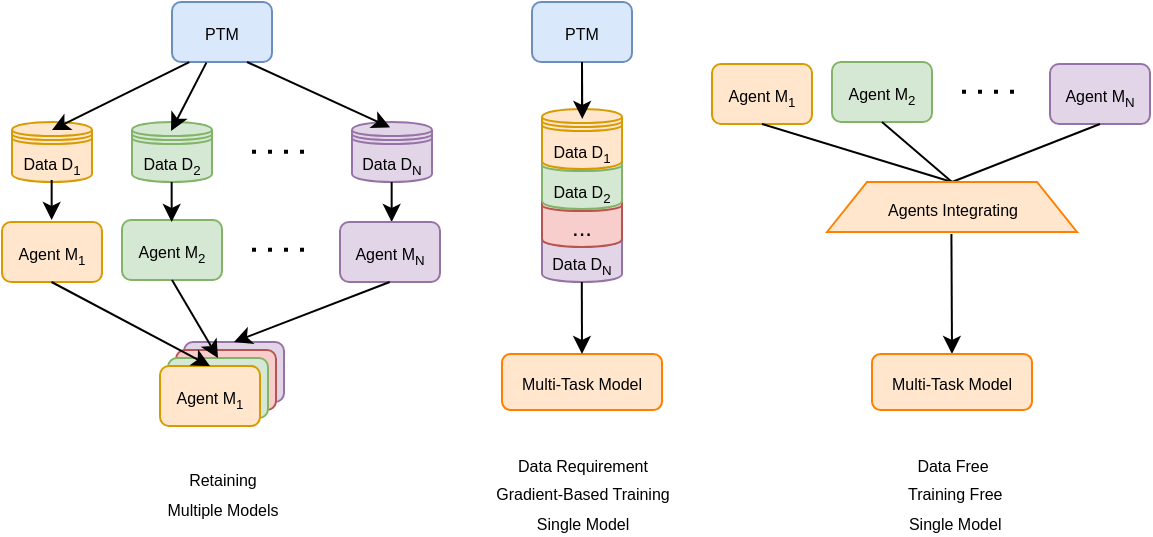 <mxfile version="24.7.17">
  <diagram name="第 1 页" id="HCUVQpsvBnsszOfaJM8N">
    <mxGraphModel dx="722" dy="429" grid="1" gridSize="10" guides="1" tooltips="1" connect="1" arrows="1" fold="1" page="1" pageScale="1" pageWidth="827" pageHeight="1169" math="0" shadow="0">
      <root>
        <mxCell id="0" />
        <mxCell id="1" parent="0" />
        <mxCell id="VpYt9LzkhfkG9tVjbVdd-90" value="" style="rounded=1;whiteSpace=wrap;html=1;fillColor=#e1d5e7;strokeColor=#9673a6;" vertex="1" parent="1">
          <mxGeometry x="286" y="630" width="50" height="30" as="geometry" />
        </mxCell>
        <mxCell id="VpYt9LzkhfkG9tVjbVdd-91" value="" style="rounded=1;whiteSpace=wrap;html=1;fillColor=#f8cecc;strokeColor=#b85450;" vertex="1" parent="1">
          <mxGeometry x="282" y="634" width="50" height="30" as="geometry" />
        </mxCell>
        <mxCell id="VpYt9LzkhfkG9tVjbVdd-50" value="&lt;font style=&quot;font-size: 8px;&quot;&gt;Data D&lt;sub&gt;N&lt;/sub&gt;&lt;/font&gt;" style="shape=datastore;whiteSpace=wrap;html=1;align=center;fillColor=#e1d5e7;strokeColor=#9673a6;" vertex="1" parent="1">
          <mxGeometry x="465" y="571" width="40" height="29" as="geometry" />
        </mxCell>
        <mxCell id="VpYt9LzkhfkG9tVjbVdd-1" value="&lt;font style=&quot;font-size: 8px;&quot;&gt;PTM&lt;/font&gt;" style="rounded=1;whiteSpace=wrap;html=1;fillColor=#dae8fc;strokeColor=#6c8ebf;" vertex="1" parent="1">
          <mxGeometry x="280" y="460" width="50" height="30" as="geometry" />
        </mxCell>
        <mxCell id="VpYt9LzkhfkG9tVjbVdd-3" value="&lt;font style=&quot;font-size: 8px;&quot;&gt;Data D&lt;sub&gt;1&lt;/sub&gt;&lt;/font&gt;" style="shape=datastore;whiteSpace=wrap;html=1;align=center;fillColor=#ffe6cc;strokeColor=#d79b00;" vertex="1" parent="1">
          <mxGeometry x="200" y="520" width="40" height="30" as="geometry" />
        </mxCell>
        <mxCell id="VpYt9LzkhfkG9tVjbVdd-7" value="" style="endArrow=none;dashed=1;html=1;dashPattern=1 3;strokeWidth=2;rounded=0;" edge="1" parent="1">
          <mxGeometry width="50" height="50" relative="1" as="geometry">
            <mxPoint x="320" y="534.83" as="sourcePoint" />
            <mxPoint x="350" y="534.83" as="targetPoint" />
          </mxGeometry>
        </mxCell>
        <mxCell id="VpYt9LzkhfkG9tVjbVdd-9" value="" style="endArrow=classic;html=1;rounded=0;exitX=0.173;exitY=1.003;exitDx=0;exitDy=0;exitPerimeter=0;" edge="1" parent="1" source="VpYt9LzkhfkG9tVjbVdd-1">
          <mxGeometry width="50" height="50" relative="1" as="geometry">
            <mxPoint x="260" y="490" as="sourcePoint" />
            <mxPoint x="220" y="524" as="targetPoint" />
          </mxGeometry>
        </mxCell>
        <mxCell id="VpYt9LzkhfkG9tVjbVdd-11" value="&lt;font style=&quot;font-size: 8px;&quot;&gt;Data D&lt;sub&gt;2&lt;/sub&gt;&lt;/font&gt;" style="shape=datastore;whiteSpace=wrap;html=1;align=center;fillColor=#d5e8d4;strokeColor=#82b366;" vertex="1" parent="1">
          <mxGeometry x="260" y="520" width="40" height="30" as="geometry" />
        </mxCell>
        <mxCell id="VpYt9LzkhfkG9tVjbVdd-12" value="&lt;font style=&quot;font-size: 8px;&quot;&gt;Data D&lt;sub&gt;N&lt;/sub&gt;&lt;/font&gt;" style="shape=datastore;whiteSpace=wrap;html=1;align=center;fillColor=#e1d5e7;strokeColor=#9673a6;" vertex="1" parent="1">
          <mxGeometry x="370" y="520" width="40" height="30" as="geometry" />
        </mxCell>
        <mxCell id="VpYt9LzkhfkG9tVjbVdd-14" value="" style="endArrow=classic;html=1;rounded=0;exitX=0.75;exitY=1;exitDx=0;exitDy=0;entryX=0.476;entryY=0.089;entryDx=0;entryDy=0;entryPerimeter=0;" edge="1" parent="1" source="VpYt9LzkhfkG9tVjbVdd-1" target="VpYt9LzkhfkG9tVjbVdd-12">
          <mxGeometry width="50" height="50" relative="1" as="geometry">
            <mxPoint x="320" y="490" as="sourcePoint" />
            <mxPoint x="390" y="520" as="targetPoint" />
          </mxGeometry>
        </mxCell>
        <mxCell id="VpYt9LzkhfkG9tVjbVdd-19" value="&lt;font style=&quot;font-size: 8px;&quot;&gt;Agent M&lt;sub&gt;1&lt;/sub&gt;&lt;/font&gt;" style="rounded=1;whiteSpace=wrap;html=1;fillColor=#ffe6cc;strokeColor=#d79b00;gradientColor=none;" vertex="1" parent="1">
          <mxGeometry x="195" y="570" width="50" height="30" as="geometry" />
        </mxCell>
        <mxCell id="VpYt9LzkhfkG9tVjbVdd-20" value="&lt;font style=&quot;font-size: 8px;&quot;&gt;Agent M&lt;sub&gt;2&lt;/sub&gt;&lt;/font&gt;" style="rounded=1;whiteSpace=wrap;html=1;fillColor=#d5e8d4;strokeColor=#82b366;" vertex="1" parent="1">
          <mxGeometry x="255" y="569" width="50" height="30" as="geometry" />
        </mxCell>
        <mxCell id="VpYt9LzkhfkG9tVjbVdd-22" value="" style="endArrow=classic;html=1;rounded=0;" edge="1" parent="1">
          <mxGeometry width="50" height="50" relative="1" as="geometry">
            <mxPoint x="219.83" y="549" as="sourcePoint" />
            <mxPoint x="219.83" y="569" as="targetPoint" />
          </mxGeometry>
        </mxCell>
        <mxCell id="VpYt9LzkhfkG9tVjbVdd-23" value="" style="endArrow=classic;html=1;rounded=0;" edge="1" parent="1">
          <mxGeometry width="50" height="50" relative="1" as="geometry">
            <mxPoint x="279.83" y="550" as="sourcePoint" />
            <mxPoint x="279.83" y="570" as="targetPoint" />
          </mxGeometry>
        </mxCell>
        <mxCell id="VpYt9LzkhfkG9tVjbVdd-24" value="" style="endArrow=classic;html=1;rounded=0;" edge="1" parent="1">
          <mxGeometry width="50" height="50" relative="1" as="geometry">
            <mxPoint x="389.83" y="550" as="sourcePoint" />
            <mxPoint x="389.83" y="570" as="targetPoint" />
          </mxGeometry>
        </mxCell>
        <mxCell id="VpYt9LzkhfkG9tVjbVdd-25" value="" style="endArrow=none;dashed=1;html=1;dashPattern=1 3;strokeWidth=2;rounded=0;" edge="1" parent="1">
          <mxGeometry width="50" height="50" relative="1" as="geometry">
            <mxPoint x="320" y="583.83" as="sourcePoint" />
            <mxPoint x="350" y="583.83" as="targetPoint" />
          </mxGeometry>
        </mxCell>
        <mxCell id="VpYt9LzkhfkG9tVjbVdd-26" value="&lt;font style=&quot;font-size: 8px;&quot;&gt;Agent M&lt;sub&gt;N&lt;/sub&gt;&lt;/font&gt;" style="rounded=1;whiteSpace=wrap;html=1;fillColor=#e1d5e7;strokeColor=#9673a6;" vertex="1" parent="1">
          <mxGeometry x="364" y="570" width="50" height="30" as="geometry" />
        </mxCell>
        <mxCell id="VpYt9LzkhfkG9tVjbVdd-10" value="" style="endArrow=classic;html=1;rounded=0;exitX=0.344;exitY=1.011;exitDx=0;exitDy=0;exitPerimeter=0;entryX=0.488;entryY=0.15;entryDx=0;entryDy=0;entryPerimeter=0;" edge="1" parent="1" source="VpYt9LzkhfkG9tVjbVdd-1" target="VpYt9LzkhfkG9tVjbVdd-11">
          <mxGeometry width="50" height="50" relative="1" as="geometry">
            <mxPoint x="310" y="490" as="sourcePoint" />
            <mxPoint x="280" y="520" as="targetPoint" />
          </mxGeometry>
        </mxCell>
        <mxCell id="VpYt9LzkhfkG9tVjbVdd-55" value="" style="edgeStyle=orthogonalEdgeStyle;rounded=0;orthogonalLoop=1;jettySize=auto;html=1;" edge="1" parent="1" source="VpYt9LzkhfkG9tVjbVdd-43" target="VpYt9LzkhfkG9tVjbVdd-49">
          <mxGeometry relative="1" as="geometry" />
        </mxCell>
        <mxCell id="VpYt9LzkhfkG9tVjbVdd-43" value="&lt;font style=&quot;font-size: 8px;&quot;&gt;PTM&lt;/font&gt;" style="rounded=1;whiteSpace=wrap;html=1;fillColor=#dae8fc;strokeColor=#6c8ebf;" vertex="1" parent="1">
          <mxGeometry x="460" y="460" width="50" height="30" as="geometry" />
        </mxCell>
        <mxCell id="VpYt9LzkhfkG9tVjbVdd-51" value="..." style="shape=datastore;whiteSpace=wrap;html=1;align=center;fillColor=#f8cecc;strokeColor=#b85450;" vertex="1" parent="1">
          <mxGeometry x="465" y="553.5" width="40" height="29" as="geometry" />
        </mxCell>
        <mxCell id="VpYt9LzkhfkG9tVjbVdd-49" value="&lt;font style=&quot;font-size: 8px;&quot;&gt;Data D&lt;sub&gt;2&lt;/sub&gt;&lt;/font&gt;" style="shape=datastore;whiteSpace=wrap;html=1;align=center;fillColor=#d5e8d4;strokeColor=#82b366;" vertex="1" parent="1">
          <mxGeometry x="465" y="533.5" width="40" height="30" as="geometry" />
        </mxCell>
        <mxCell id="VpYt9LzkhfkG9tVjbVdd-48" value="&lt;font style=&quot;font-size: 8px;&quot;&gt;Data D&lt;sub&gt;1&lt;/sub&gt;&lt;/font&gt;" style="shape=datastore;whiteSpace=wrap;html=1;align=center;fillColor=#ffe6cc;strokeColor=#d79b00;" vertex="1" parent="1">
          <mxGeometry x="465" y="513.5" width="40" height="30" as="geometry" />
        </mxCell>
        <mxCell id="VpYt9LzkhfkG9tVjbVdd-52" value="" style="endArrow=classic;html=1;rounded=0;exitX=0.5;exitY=1;exitDx=0;exitDy=0;entryX=0.503;entryY=0.165;entryDx=0;entryDy=0;entryPerimeter=0;" edge="1" parent="1" source="VpYt9LzkhfkG9tVjbVdd-43" target="VpYt9LzkhfkG9tVjbVdd-48">
          <mxGeometry width="50" height="50" relative="1" as="geometry">
            <mxPoint x="489" y="530" as="sourcePoint" />
            <mxPoint x="485" y="510" as="targetPoint" />
          </mxGeometry>
        </mxCell>
        <mxCell id="VpYt9LzkhfkG9tVjbVdd-69" value="&lt;font style=&quot;font-size: 8px;&quot;&gt;Agent M&lt;sub&gt;1&lt;/sub&gt;&lt;/font&gt;" style="rounded=1;whiteSpace=wrap;html=1;fillColor=#ffe6cc;strokeColor=#d79b00;gradientColor=none;" vertex="1" parent="1">
          <mxGeometry x="550" y="491" width="50" height="30" as="geometry" />
        </mxCell>
        <mxCell id="VpYt9LzkhfkG9tVjbVdd-70" value="&lt;font style=&quot;font-size: 8px;&quot;&gt;Agent M&lt;sub&gt;2&lt;/sub&gt;&lt;/font&gt;" style="rounded=1;whiteSpace=wrap;html=1;fillColor=#d5e8d4;strokeColor=#82b366;" vertex="1" parent="1">
          <mxGeometry x="610" y="490" width="50" height="30" as="geometry" />
        </mxCell>
        <mxCell id="VpYt9LzkhfkG9tVjbVdd-71" value="" style="endArrow=none;dashed=1;html=1;dashPattern=1 3;strokeWidth=2;rounded=0;" edge="1" parent="1">
          <mxGeometry width="50" height="50" relative="1" as="geometry">
            <mxPoint x="675" y="504.83" as="sourcePoint" />
            <mxPoint x="705" y="504.83" as="targetPoint" />
          </mxGeometry>
        </mxCell>
        <mxCell id="VpYt9LzkhfkG9tVjbVdd-72" value="&lt;font style=&quot;font-size: 8px;&quot;&gt;Agent M&lt;sub&gt;N&lt;/sub&gt;&lt;/font&gt;" style="rounded=1;whiteSpace=wrap;html=1;fillColor=#e1d5e7;strokeColor=#9673a6;" vertex="1" parent="1">
          <mxGeometry x="719" y="491" width="50" height="30" as="geometry" />
        </mxCell>
        <mxCell id="VpYt9LzkhfkG9tVjbVdd-77" value="" style="endArrow=none;html=1;rounded=0;entryX=0.5;entryY=1;entryDx=0;entryDy=0;" edge="1" parent="1" target="VpYt9LzkhfkG9tVjbVdd-69">
          <mxGeometry width="50" height="50" relative="1" as="geometry">
            <mxPoint x="670" y="550" as="sourcePoint" />
            <mxPoint x="580" y="521" as="targetPoint" />
          </mxGeometry>
        </mxCell>
        <mxCell id="VpYt9LzkhfkG9tVjbVdd-78" value="" style="endArrow=none;html=1;rounded=0;entryX=0.5;entryY=1;entryDx=0;entryDy=0;" edge="1" parent="1" target="VpYt9LzkhfkG9tVjbVdd-70">
          <mxGeometry width="50" height="50" relative="1" as="geometry">
            <mxPoint x="670" y="550" as="sourcePoint" />
            <mxPoint x="640" y="521" as="targetPoint" />
          </mxGeometry>
        </mxCell>
        <mxCell id="VpYt9LzkhfkG9tVjbVdd-79" value="" style="endArrow=none;html=1;rounded=0;entryX=0.5;entryY=1;entryDx=0;entryDy=0;" edge="1" parent="1" target="VpYt9LzkhfkG9tVjbVdd-72">
          <mxGeometry width="50" height="50" relative="1" as="geometry">
            <mxPoint x="670" y="550" as="sourcePoint" />
            <mxPoint x="734" y="540" as="targetPoint" />
          </mxGeometry>
        </mxCell>
        <mxCell id="VpYt9LzkhfkG9tVjbVdd-82" value="&lt;span style=&quot;font-size: 8px;&quot;&gt;Agents Integrating&lt;/span&gt;" style="shape=trapezoid;perimeter=trapezoidPerimeter;whiteSpace=wrap;html=1;fixedSize=1;fillColor=#ffe6cc;strokeColor=#FF8000;" vertex="1" parent="1">
          <mxGeometry x="607.5" y="550" width="125" height="25" as="geometry" />
        </mxCell>
        <mxCell id="VpYt9LzkhfkG9tVjbVdd-89" value="" style="rounded=1;whiteSpace=wrap;html=1;fillColor=#d5e8d4;strokeColor=#82b366;" vertex="1" parent="1">
          <mxGeometry x="278" y="638" width="50" height="30" as="geometry" />
        </mxCell>
        <mxCell id="VpYt9LzkhfkG9tVjbVdd-86" value="&lt;font style=&quot;font-size: 8px;&quot;&gt;Agent M&lt;sub&gt;1&lt;/sub&gt;&lt;/font&gt;" style="rounded=1;whiteSpace=wrap;html=1;fillColor=#ffe6cc;strokeColor=#d79b00;gradientColor=none;" vertex="1" parent="1">
          <mxGeometry x="274" y="642" width="50" height="30" as="geometry" />
        </mxCell>
        <mxCell id="VpYt9LzkhfkG9tVjbVdd-98" value="" style="endArrow=classic;html=1;rounded=0;entryX=0.5;entryY=0;entryDx=0;entryDy=0;" edge="1" parent="1" target="VpYt9LzkhfkG9tVjbVdd-86">
          <mxGeometry width="50" height="50" relative="1" as="geometry">
            <mxPoint x="219.76" y="600" as="sourcePoint" />
            <mxPoint x="280" y="630" as="targetPoint" />
          </mxGeometry>
        </mxCell>
        <mxCell id="VpYt9LzkhfkG9tVjbVdd-99" value="" style="endArrow=classic;html=1;rounded=0;entryX=0.5;entryY=0;entryDx=0;entryDy=0;" edge="1" parent="1" target="VpYt9LzkhfkG9tVjbVdd-89">
          <mxGeometry width="50" height="50" relative="1" as="geometry">
            <mxPoint x="280" y="599" as="sourcePoint" />
            <mxPoint x="300" y="620" as="targetPoint" />
          </mxGeometry>
        </mxCell>
        <mxCell id="VpYt9LzkhfkG9tVjbVdd-101" value="" style="endArrow=classic;html=1;rounded=0;entryX=0.5;entryY=0;entryDx=0;entryDy=0;" edge="1" parent="1" target="VpYt9LzkhfkG9tVjbVdd-90">
          <mxGeometry width="50" height="50" relative="1" as="geometry">
            <mxPoint x="388.86" y="600" as="sourcePoint" />
            <mxPoint x="388.86" y="620" as="targetPoint" />
          </mxGeometry>
        </mxCell>
        <mxCell id="VpYt9LzkhfkG9tVjbVdd-102" value="&lt;span style=&quot;font-size: 8px;&quot;&gt;Multi-Task Model&lt;/span&gt;" style="rounded=1;whiteSpace=wrap;html=1;fillColor=#FFE6CC;strokeColor=#FF8000;" vertex="1" parent="1">
          <mxGeometry x="445" y="636" width="80" height="28" as="geometry" />
        </mxCell>
        <mxCell id="VpYt9LzkhfkG9tVjbVdd-103" value="" style="endArrow=classic;html=1;rounded=0;exitX=0.5;exitY=1;exitDx=0;exitDy=0;entryX=0.5;entryY=0;entryDx=0;entryDy=0;" edge="1" parent="1" target="VpYt9LzkhfkG9tVjbVdd-102">
          <mxGeometry width="50" height="50" relative="1" as="geometry">
            <mxPoint x="484.9" y="600" as="sourcePoint" />
            <mxPoint x="484.9" y="628" as="targetPoint" />
          </mxGeometry>
        </mxCell>
        <mxCell id="VpYt9LzkhfkG9tVjbVdd-106" value="" style="endArrow=classic;html=1;rounded=0;exitX=0.5;exitY=1;exitDx=0;exitDy=0;" edge="1" parent="1">
          <mxGeometry width="50" height="50" relative="1" as="geometry">
            <mxPoint x="669.71" y="576" as="sourcePoint" />
            <mxPoint x="670" y="636" as="targetPoint" />
          </mxGeometry>
        </mxCell>
        <mxCell id="VpYt9LzkhfkG9tVjbVdd-107" value="&lt;span style=&quot;font-size: 8px;&quot;&gt;Multi-Task Model&lt;/span&gt;" style="rounded=1;whiteSpace=wrap;html=1;fillColor=#FFE6CC;strokeColor=#FF8000;" vertex="1" parent="1">
          <mxGeometry x="630" y="636" width="80" height="28" as="geometry" />
        </mxCell>
        <mxCell id="VpYt9LzkhfkG9tVjbVdd-110" value="&lt;font style=&quot;font-size: 8px;&quot;&gt;&amp;nbsp;Retaining&amp;nbsp;&lt;/font&gt;&lt;div&gt;&lt;font style=&quot;font-size: 8px;&quot;&gt;Multiple Models&lt;/font&gt;&lt;/div&gt;" style="text;html=1;align=center;verticalAlign=middle;whiteSpace=wrap;rounded=0;" vertex="1" parent="1">
          <mxGeometry x="236.5" y="690" width="137" height="30" as="geometry" />
        </mxCell>
        <mxCell id="VpYt9LzkhfkG9tVjbVdd-112" value="&lt;div&gt;&lt;font style=&quot;font-size: 8px;&quot;&gt;Data Requirement&lt;/font&gt;&lt;/div&gt;&lt;div&gt;&lt;font style=&quot;font-size: 8px;&quot;&gt;Gradient-Based Training&lt;/font&gt;&lt;/div&gt;&lt;div&gt;&lt;font style=&quot;font-size: 8px;&quot;&gt;Single Model&lt;/font&gt;&lt;/div&gt;" style="text;html=1;align=center;verticalAlign=middle;whiteSpace=wrap;rounded=0;" vertex="1" parent="1">
          <mxGeometry x="416.5" y="690" width="137" height="30" as="geometry" />
        </mxCell>
        <mxCell id="VpYt9LzkhfkG9tVjbVdd-114" value="&lt;div&gt;&lt;font style=&quot;font-size: 8px;&quot;&gt;Data Free&lt;/font&gt;&lt;/div&gt;&lt;div&gt;&lt;font style=&quot;font-size: 8px;&quot;&gt;&amp;nbsp;Training Free&lt;/font&gt;&lt;/div&gt;&lt;div&gt;&lt;font style=&quot;font-size: 8px;&quot;&gt;&amp;nbsp;Single Model&lt;/font&gt;&lt;/div&gt;" style="text;html=1;align=center;verticalAlign=middle;whiteSpace=wrap;rounded=0;" vertex="1" parent="1">
          <mxGeometry x="601.5" y="690" width="137" height="30" as="geometry" />
        </mxCell>
      </root>
    </mxGraphModel>
  </diagram>
</mxfile>
